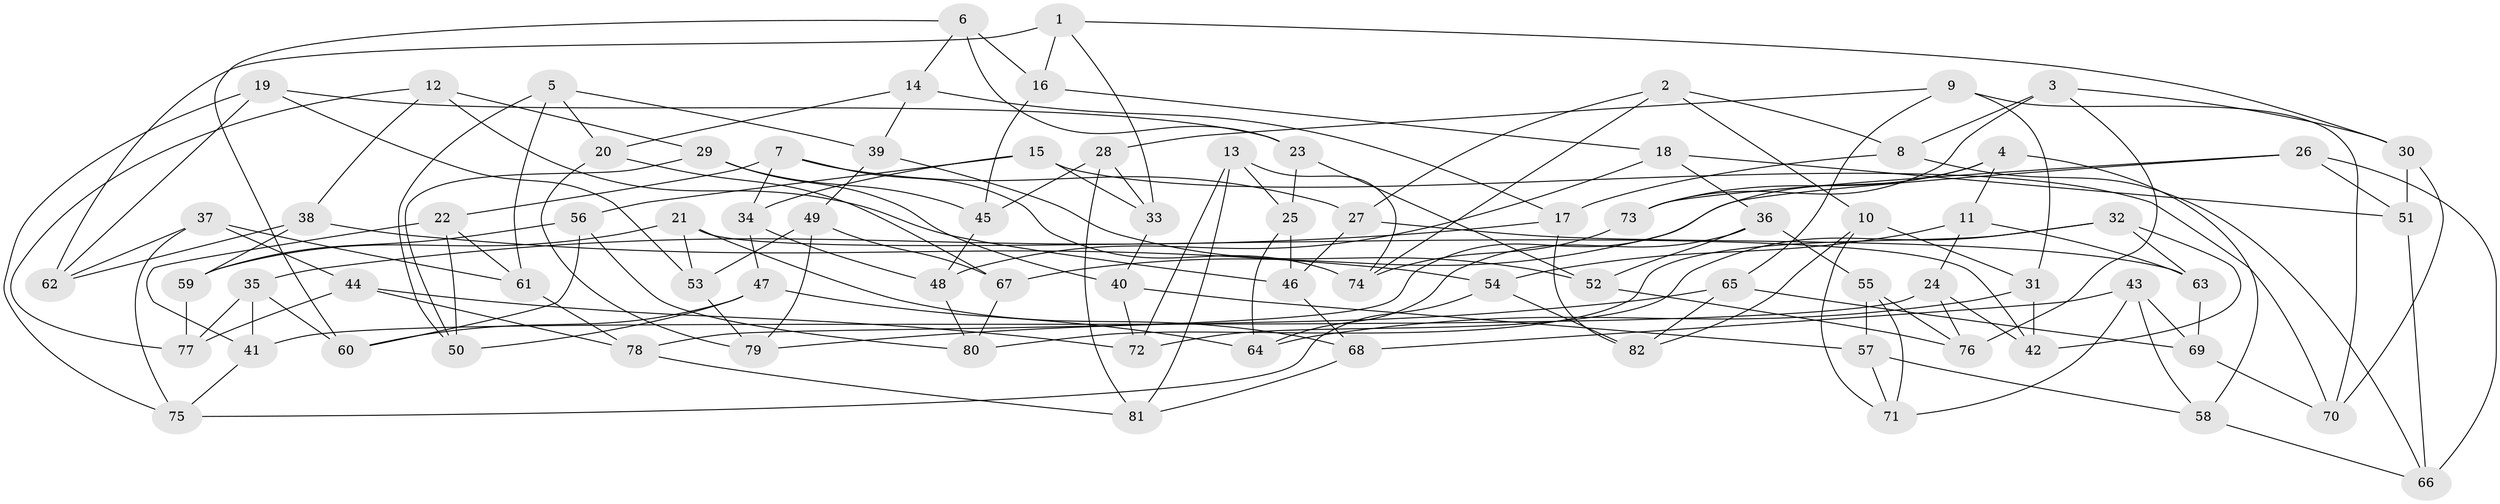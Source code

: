 // coarse degree distribution, {4: 0.16666666666666666, 10: 0.16666666666666666, 3: 0.3333333333333333, 5: 0.125, 6: 0.041666666666666664, 7: 0.041666666666666664, 8: 0.041666666666666664, 2: 0.08333333333333333}
// Generated by graph-tools (version 1.1) at 2025/04/03/04/25 22:04:04]
// undirected, 82 vertices, 164 edges
graph export_dot {
graph [start="1"]
  node [color=gray90,style=filled];
  1;
  2;
  3;
  4;
  5;
  6;
  7;
  8;
  9;
  10;
  11;
  12;
  13;
  14;
  15;
  16;
  17;
  18;
  19;
  20;
  21;
  22;
  23;
  24;
  25;
  26;
  27;
  28;
  29;
  30;
  31;
  32;
  33;
  34;
  35;
  36;
  37;
  38;
  39;
  40;
  41;
  42;
  43;
  44;
  45;
  46;
  47;
  48;
  49;
  50;
  51;
  52;
  53;
  54;
  55;
  56;
  57;
  58;
  59;
  60;
  61;
  62;
  63;
  64;
  65;
  66;
  67;
  68;
  69;
  70;
  71;
  72;
  73;
  74;
  75;
  76;
  77;
  78;
  79;
  80;
  81;
  82;
  1 -- 30;
  1 -- 33;
  1 -- 16;
  1 -- 62;
  2 -- 27;
  2 -- 10;
  2 -- 8;
  2 -- 74;
  3 -- 76;
  3 -- 30;
  3 -- 8;
  3 -- 73;
  4 -- 58;
  4 -- 73;
  4 -- 11;
  4 -- 78;
  5 -- 20;
  5 -- 50;
  5 -- 61;
  5 -- 39;
  6 -- 16;
  6 -- 14;
  6 -- 23;
  6 -- 60;
  7 -- 27;
  7 -- 34;
  7 -- 74;
  7 -- 22;
  8 -- 17;
  8 -- 66;
  9 -- 28;
  9 -- 70;
  9 -- 65;
  9 -- 31;
  10 -- 82;
  10 -- 31;
  10 -- 71;
  11 -- 63;
  11 -- 54;
  11 -- 24;
  12 -- 29;
  12 -- 46;
  12 -- 77;
  12 -- 38;
  13 -- 25;
  13 -- 74;
  13 -- 81;
  13 -- 72;
  14 -- 20;
  14 -- 17;
  14 -- 39;
  15 -- 56;
  15 -- 34;
  15 -- 70;
  15 -- 33;
  16 -- 45;
  16 -- 18;
  17 -- 35;
  17 -- 82;
  18 -- 51;
  18 -- 36;
  18 -- 48;
  19 -- 62;
  19 -- 75;
  19 -- 53;
  19 -- 23;
  20 -- 67;
  20 -- 79;
  21 -- 59;
  21 -- 53;
  21 -- 68;
  21 -- 42;
  22 -- 61;
  22 -- 50;
  22 -- 41;
  23 -- 52;
  23 -- 25;
  24 -- 76;
  24 -- 41;
  24 -- 42;
  25 -- 46;
  25 -- 64;
  26 -- 73;
  26 -- 66;
  26 -- 67;
  26 -- 51;
  27 -- 63;
  27 -- 46;
  28 -- 81;
  28 -- 45;
  28 -- 33;
  29 -- 50;
  29 -- 40;
  29 -- 45;
  30 -- 51;
  30 -- 70;
  31 -- 64;
  31 -- 42;
  32 -- 42;
  32 -- 63;
  32 -- 72;
  32 -- 80;
  33 -- 40;
  34 -- 48;
  34 -- 47;
  35 -- 60;
  35 -- 41;
  35 -- 77;
  36 -- 64;
  36 -- 52;
  36 -- 55;
  37 -- 44;
  37 -- 61;
  37 -- 75;
  37 -- 62;
  38 -- 62;
  38 -- 54;
  38 -- 59;
  39 -- 52;
  39 -- 49;
  40 -- 72;
  40 -- 57;
  41 -- 75;
  43 -- 71;
  43 -- 68;
  43 -- 69;
  43 -- 58;
  44 -- 77;
  44 -- 78;
  44 -- 72;
  45 -- 48;
  46 -- 68;
  47 -- 64;
  47 -- 50;
  47 -- 60;
  48 -- 80;
  49 -- 67;
  49 -- 79;
  49 -- 53;
  51 -- 66;
  52 -- 76;
  53 -- 79;
  54 -- 82;
  54 -- 75;
  55 -- 76;
  55 -- 57;
  55 -- 71;
  56 -- 59;
  56 -- 60;
  56 -- 80;
  57 -- 58;
  57 -- 71;
  58 -- 66;
  59 -- 77;
  61 -- 78;
  63 -- 69;
  65 -- 79;
  65 -- 82;
  65 -- 69;
  67 -- 80;
  68 -- 81;
  69 -- 70;
  73 -- 74;
  78 -- 81;
}
